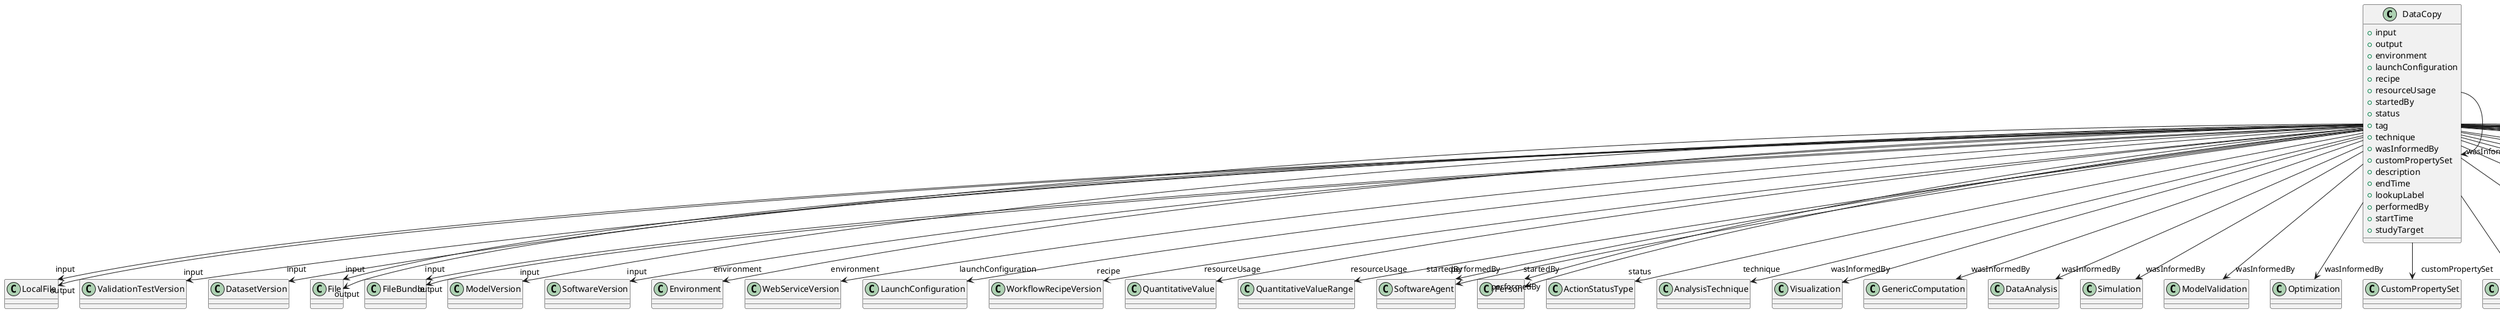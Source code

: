 @startuml
class DataCopy {
+input
+output
+environment
+launchConfiguration
+recipe
+resourceUsage
+startedBy
+status
+tag
+technique
+wasInformedBy
+customPropertySet
+description
+endTime
+lookupLabel
+performedBy
+startTime
+studyTarget

}
DataCopy -d-> "input" LocalFile
DataCopy -d-> "input" ValidationTestVersion
DataCopy -d-> "input" DatasetVersion
DataCopy -d-> "input" File
DataCopy -d-> "input" FileBundle
DataCopy -d-> "input" ModelVersion
DataCopy -d-> "input" SoftwareVersion
DataCopy -d-> "output" LocalFile
DataCopy -d-> "output" File
DataCopy -d-> "output" FileBundle
DataCopy -d-> "environment" Environment
DataCopy -d-> "environment" WebServiceVersion
DataCopy -d-> "launchConfiguration" LaunchConfiguration
DataCopy -d-> "recipe" WorkflowRecipeVersion
DataCopy -d-> "resourceUsage" QuantitativeValue
DataCopy -d-> "resourceUsage" QuantitativeValueRange
DataCopy -d-> "startedBy" SoftwareAgent
DataCopy -d-> "startedBy" Person
DataCopy -d-> "status" ActionStatusType
DataCopy -d-> "technique" AnalysisTechnique
DataCopy -d-> "wasInformedBy" Visualization
DataCopy -d-> "wasInformedBy" GenericComputation
DataCopy -d-> "wasInformedBy" DataAnalysis
DataCopy -d-> "wasInformedBy" Simulation
DataCopy -d-> "wasInformedBy" DataCopy
DataCopy -d-> "wasInformedBy" ModelValidation
DataCopy -d-> "wasInformedBy" Optimization
DataCopy -d-> "customPropertySet" CustomPropertySet
DataCopy -d-> "performedBy" SoftwareAgent
DataCopy -d-> "performedBy" Person
DataCopy -d-> "studyTarget" ParcellationEntity
DataCopy -d-> "studyTarget" ParcellationEntityVersion
DataCopy -d-> "studyTarget" CustomAnatomicalEntity
DataCopy -d-> "studyTarget" GeneticStrainType
DataCopy -d-> "studyTarget" TissueSampleType
DataCopy -d-> "studyTarget" OpticalStimulusType
DataCopy -d-> "studyTarget" OrganismSystem
DataCopy -d-> "studyTarget" VisualStimulusType
DataCopy -d-> "studyTarget" Disease
DataCopy -d-> "studyTarget" CellType
DataCopy -d-> "studyTarget" Species
DataCopy -d-> "studyTarget" BiologicalSex
DataCopy -d-> "studyTarget" Handedness
DataCopy -d-> "studyTarget" OrganismSubstance
DataCopy -d-> "studyTarget" BreedingType
DataCopy -d-> "studyTarget" OlfactoryStimulusType
DataCopy -d-> "studyTarget" TermSuggestion
DataCopy -d-> "studyTarget" AuditoryStimulusType
DataCopy -d-> "studyTarget" TactileStimulusType
DataCopy -d-> "studyTarget" ElectricalStimulusType
DataCopy -d-> "studyTarget" UBERONParcellation
DataCopy -d-> "studyTarget" Organ
DataCopy -d-> "studyTarget" DiseaseModel
DataCopy -d-> "studyTarget" BiologicalOrder
DataCopy -d-> "studyTarget" SubcellularEntity
DataCopy -d-> "studyTarget" GustatoryStimulusType
DataCopy -d-> "studyTarget" CellCultureType
DataCopy -d-> "studyTarget" MolecularEntity

@enduml
